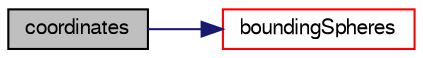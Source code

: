 digraph "coordinates"
{
  bgcolor="transparent";
  edge [fontname="FreeSans",fontsize="10",labelfontname="FreeSans",labelfontsize="10"];
  node [fontname="FreeSans",fontsize="10",shape=record];
  rankdir="LR";
  Node39 [label="coordinates",height=0.2,width=0.4,color="black", fillcolor="grey75", style="filled", fontcolor="black"];
  Node39 -> Node40 [color="midnightblue",fontsize="10",style="solid",fontname="FreeSans"];
  Node40 [label="boundingSpheres",height=0.2,width=0.4,color="red",URL="$a25214.html#a4f9baf018af105a4cd6d9c008d4d04ec",tooltip="Get bounding spheres (centre and radius squared), one per element. "];
}
